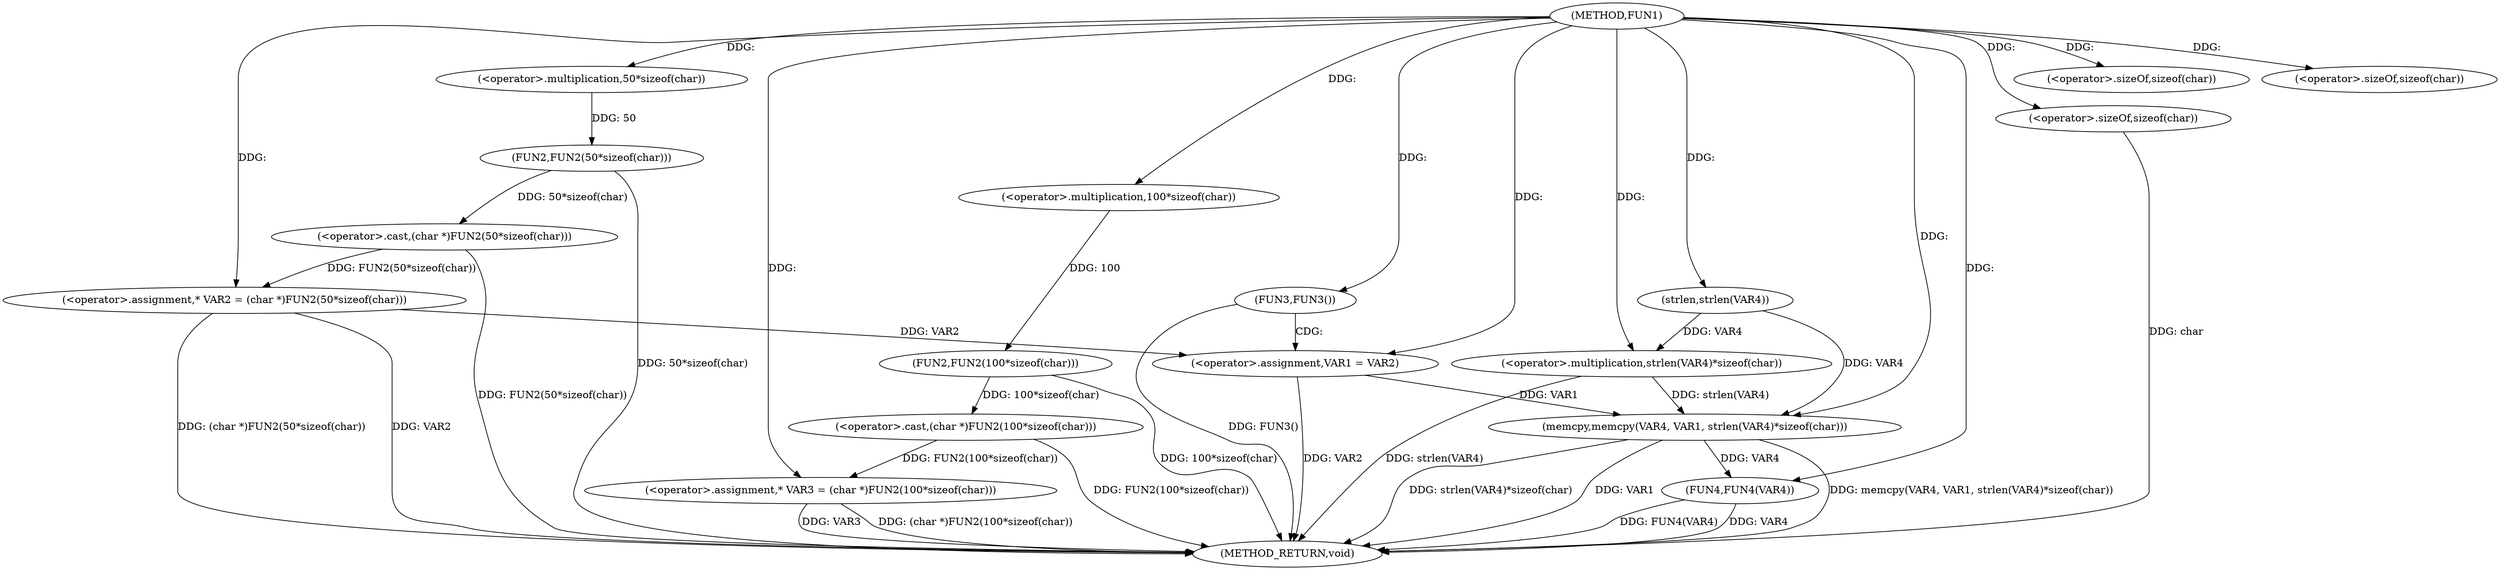 digraph FUN1 {  
"1000100" [label = "(METHOD,FUN1)" ]
"1000141" [label = "(METHOD_RETURN,void)" ]
"1000104" [label = "(<operator>.assignment,* VAR2 = (char *)FUN2(50*sizeof(char)))" ]
"1000106" [label = "(<operator>.cast,(char *)FUN2(50*sizeof(char)))" ]
"1000108" [label = "(FUN2,FUN2(50*sizeof(char)))" ]
"1000109" [label = "(<operator>.multiplication,50*sizeof(char))" ]
"1000111" [label = "(<operator>.sizeOf,sizeof(char))" ]
"1000114" [label = "(<operator>.assignment,* VAR3 = (char *)FUN2(100*sizeof(char)))" ]
"1000116" [label = "(<operator>.cast,(char *)FUN2(100*sizeof(char)))" ]
"1000118" [label = "(FUN2,FUN2(100*sizeof(char)))" ]
"1000119" [label = "(<operator>.multiplication,100*sizeof(char))" ]
"1000121" [label = "(<operator>.sizeOf,sizeof(char))" ]
"1000124" [label = "(FUN3,FUN3())" ]
"1000126" [label = "(<operator>.assignment,VAR1 = VAR2)" ]
"1000131" [label = "(memcpy,memcpy(VAR4, VAR1, strlen(VAR4)*sizeof(char)))" ]
"1000134" [label = "(<operator>.multiplication,strlen(VAR4)*sizeof(char))" ]
"1000135" [label = "(strlen,strlen(VAR4))" ]
"1000137" [label = "(<operator>.sizeOf,sizeof(char))" ]
"1000139" [label = "(FUN4,FUN4(VAR4))" ]
  "1000106" -> "1000141"  [ label = "DDG: FUN2(50*sizeof(char))"] 
  "1000104" -> "1000141"  [ label = "DDG: VAR2"] 
  "1000139" -> "1000141"  [ label = "DDG: FUN4(VAR4)"] 
  "1000139" -> "1000141"  [ label = "DDG: VAR4"] 
  "1000131" -> "1000141"  [ label = "DDG: strlen(VAR4)*sizeof(char)"] 
  "1000114" -> "1000141"  [ label = "DDG: VAR3"] 
  "1000116" -> "1000141"  [ label = "DDG: FUN2(100*sizeof(char))"] 
  "1000131" -> "1000141"  [ label = "DDG: VAR1"] 
  "1000134" -> "1000141"  [ label = "DDG: strlen(VAR4)"] 
  "1000118" -> "1000141"  [ label = "DDG: 100*sizeof(char)"] 
  "1000114" -> "1000141"  [ label = "DDG: (char *)FUN2(100*sizeof(char))"] 
  "1000126" -> "1000141"  [ label = "DDG: VAR2"] 
  "1000137" -> "1000141"  [ label = "DDG: char"] 
  "1000104" -> "1000141"  [ label = "DDG: (char *)FUN2(50*sizeof(char))"] 
  "1000108" -> "1000141"  [ label = "DDG: 50*sizeof(char)"] 
  "1000131" -> "1000141"  [ label = "DDG: memcpy(VAR4, VAR1, strlen(VAR4)*sizeof(char))"] 
  "1000124" -> "1000141"  [ label = "DDG: FUN3()"] 
  "1000106" -> "1000104"  [ label = "DDG: FUN2(50*sizeof(char))"] 
  "1000100" -> "1000104"  [ label = "DDG: "] 
  "1000108" -> "1000106"  [ label = "DDG: 50*sizeof(char)"] 
  "1000109" -> "1000108"  [ label = "DDG: 50"] 
  "1000100" -> "1000109"  [ label = "DDG: "] 
  "1000100" -> "1000111"  [ label = "DDG: "] 
  "1000116" -> "1000114"  [ label = "DDG: FUN2(100*sizeof(char))"] 
  "1000100" -> "1000114"  [ label = "DDG: "] 
  "1000118" -> "1000116"  [ label = "DDG: 100*sizeof(char)"] 
  "1000119" -> "1000118"  [ label = "DDG: 100"] 
  "1000100" -> "1000119"  [ label = "DDG: "] 
  "1000100" -> "1000121"  [ label = "DDG: "] 
  "1000100" -> "1000124"  [ label = "DDG: "] 
  "1000104" -> "1000126"  [ label = "DDG: VAR2"] 
  "1000100" -> "1000126"  [ label = "DDG: "] 
  "1000135" -> "1000131"  [ label = "DDG: VAR4"] 
  "1000100" -> "1000131"  [ label = "DDG: "] 
  "1000126" -> "1000131"  [ label = "DDG: VAR1"] 
  "1000134" -> "1000131"  [ label = "DDG: strlen(VAR4)"] 
  "1000135" -> "1000134"  [ label = "DDG: VAR4"] 
  "1000100" -> "1000135"  [ label = "DDG: "] 
  "1000100" -> "1000134"  [ label = "DDG: "] 
  "1000100" -> "1000137"  [ label = "DDG: "] 
  "1000131" -> "1000139"  [ label = "DDG: VAR4"] 
  "1000100" -> "1000139"  [ label = "DDG: "] 
  "1000124" -> "1000126"  [ label = "CDG: "] 
}
